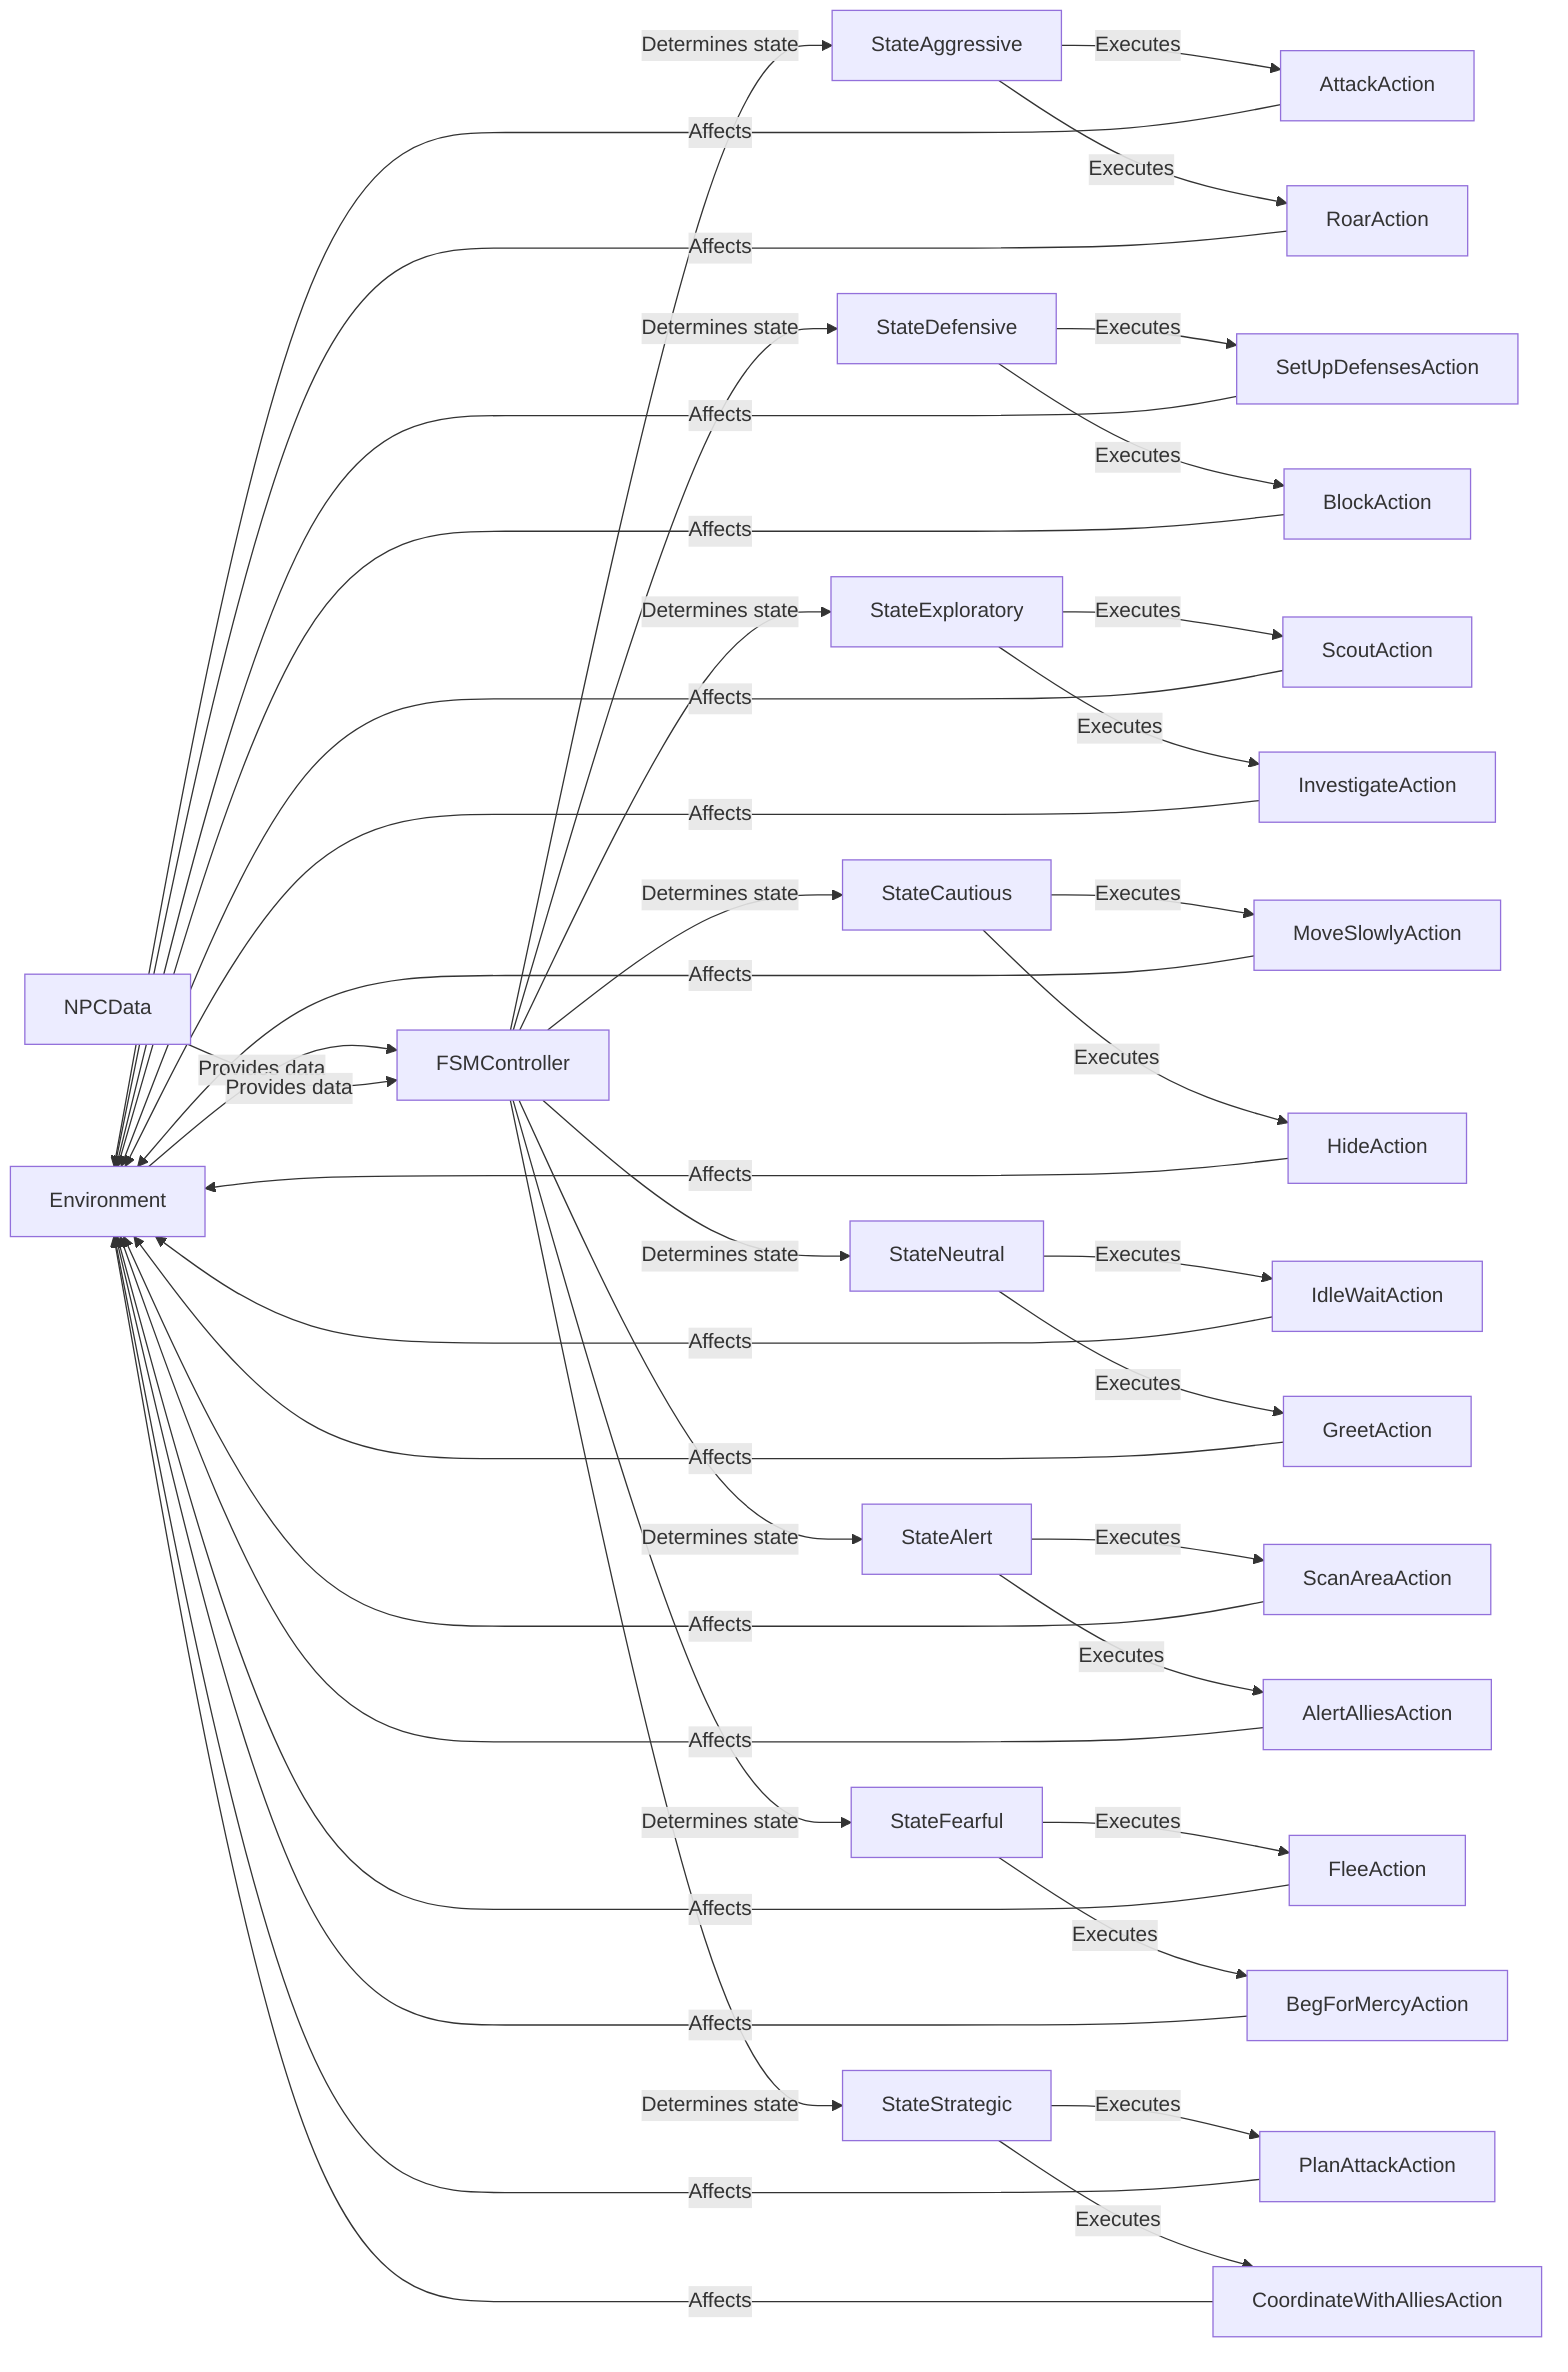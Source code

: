 flowchart LR
    Environment -->|Provides data| FSMController
    NPCData -->|Provides data| FSMController
    
    FSMController -->|Determines state| StateAggressive
    FSMController -->|Determines state| StateDefensive
    FSMController -->|Determines state| StateExploratory
    FSMController -->|Determines state| StateCautious
    FSMController -->|Determines state| StateNeutral
    FSMController -->|Determines state| StateAlert
    FSMController -->|Determines state| StateFearful
    FSMController -->|Determines state| StateStrategic
    
    StateAggressive -->|Executes| AttackAction
    StateAggressive -->|Executes| RoarAction
    
    StateDefensive -->|Executes| SetUpDefensesAction
    StateDefensive -->|Executes| BlockAction
    
    StateExploratory -->|Executes| ScoutAction
    StateExploratory -->|Executes| InvestigateAction
    
    StateCautious -->|Executes| MoveSlowlyAction
    StateCautious -->|Executes| HideAction
    
    StateNeutral -->|Executes| IdleWaitAction
    StateNeutral -->|Executes| GreetAction
    
    StateAlert -->|Executes| ScanAreaAction
    StateAlert -->|Executes| AlertAlliesAction
    
    StateFearful -->|Executes| FleeAction
    StateFearful -->|Executes| BegForMercyAction
    
    StateStrategic -->|Executes| PlanAttackAction
    StateStrategic -->|Executes| CoordinateWithAlliesAction
    
    AttackAction -->|Affects| Environment
    RoarAction -->|Affects| Environment
    SetUpDefensesAction -->|Affects| Environment
    BlockAction -->|Affects| Environment
    ScoutAction -->|Affects| Environment
    InvestigateAction -->|Affects| Environment
    MoveSlowlyAction -->|Affects| Environment
    HideAction -->|Affects| Environment
    IdleWaitAction -->|Affects| Environment
    GreetAction -->|Affects| Environment
    ScanAreaAction -->|Affects| Environment
    AlertAlliesAction -->|Affects| Environment
    FleeAction -->|Affects| Environment
    BegForMercyAction -->|Affects| Environment
    PlanAttackAction -->|Affects| Environment
    CoordinateWithAlliesAction -->|Affects| Environment